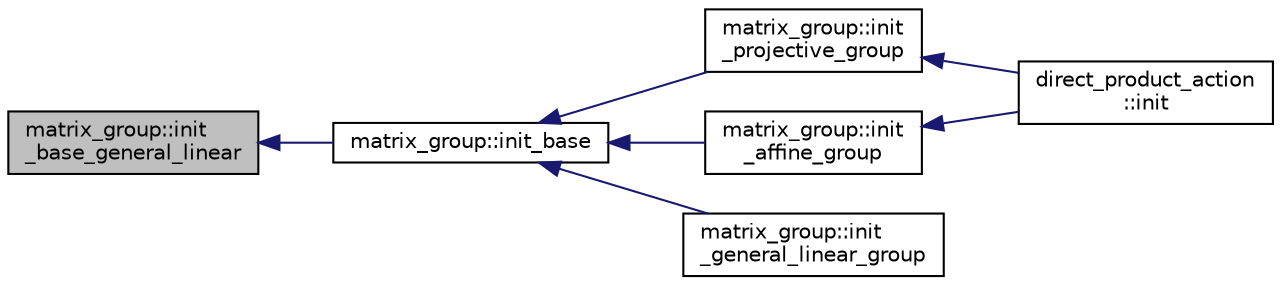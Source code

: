 digraph "matrix_group::init_base_general_linear"
{
  edge [fontname="Helvetica",fontsize="10",labelfontname="Helvetica",labelfontsize="10"];
  node [fontname="Helvetica",fontsize="10",shape=record];
  rankdir="LR";
  Node2196 [label="matrix_group::init\l_base_general_linear",height=0.2,width=0.4,color="black", fillcolor="grey75", style="filled", fontcolor="black"];
  Node2196 -> Node2197 [dir="back",color="midnightblue",fontsize="10",style="solid",fontname="Helvetica"];
  Node2197 [label="matrix_group::init_base",height=0.2,width=0.4,color="black", fillcolor="white", style="filled",URL="$d3/ded/classmatrix__group.html#a2b7f41b5e6f58257532c1e24312b89e2"];
  Node2197 -> Node2198 [dir="back",color="midnightblue",fontsize="10",style="solid",fontname="Helvetica"];
  Node2198 [label="matrix_group::init\l_projective_group",height=0.2,width=0.4,color="black", fillcolor="white", style="filled",URL="$d3/ded/classmatrix__group.html#a626286de5799c4c9e45216e735b1d233"];
  Node2198 -> Node2199 [dir="back",color="midnightblue",fontsize="10",style="solid",fontname="Helvetica"];
  Node2199 [label="direct_product_action\l::init",height=0.2,width=0.4,color="black", fillcolor="white", style="filled",URL="$d3/d78/classdirect__product__action.html#aad40060e5821c011cccaa65a5c4df64f"];
  Node2197 -> Node2200 [dir="back",color="midnightblue",fontsize="10",style="solid",fontname="Helvetica"];
  Node2200 [label="matrix_group::init\l_affine_group",height=0.2,width=0.4,color="black", fillcolor="white", style="filled",URL="$d3/ded/classmatrix__group.html#aa278bd127d400940516c20bfe1f2f91e"];
  Node2200 -> Node2199 [dir="back",color="midnightblue",fontsize="10",style="solid",fontname="Helvetica"];
  Node2197 -> Node2201 [dir="back",color="midnightblue",fontsize="10",style="solid",fontname="Helvetica"];
  Node2201 [label="matrix_group::init\l_general_linear_group",height=0.2,width=0.4,color="black", fillcolor="white", style="filled",URL="$d3/ded/classmatrix__group.html#a0aa3c4187d8504b88f9f0aa644b48b86"];
}
